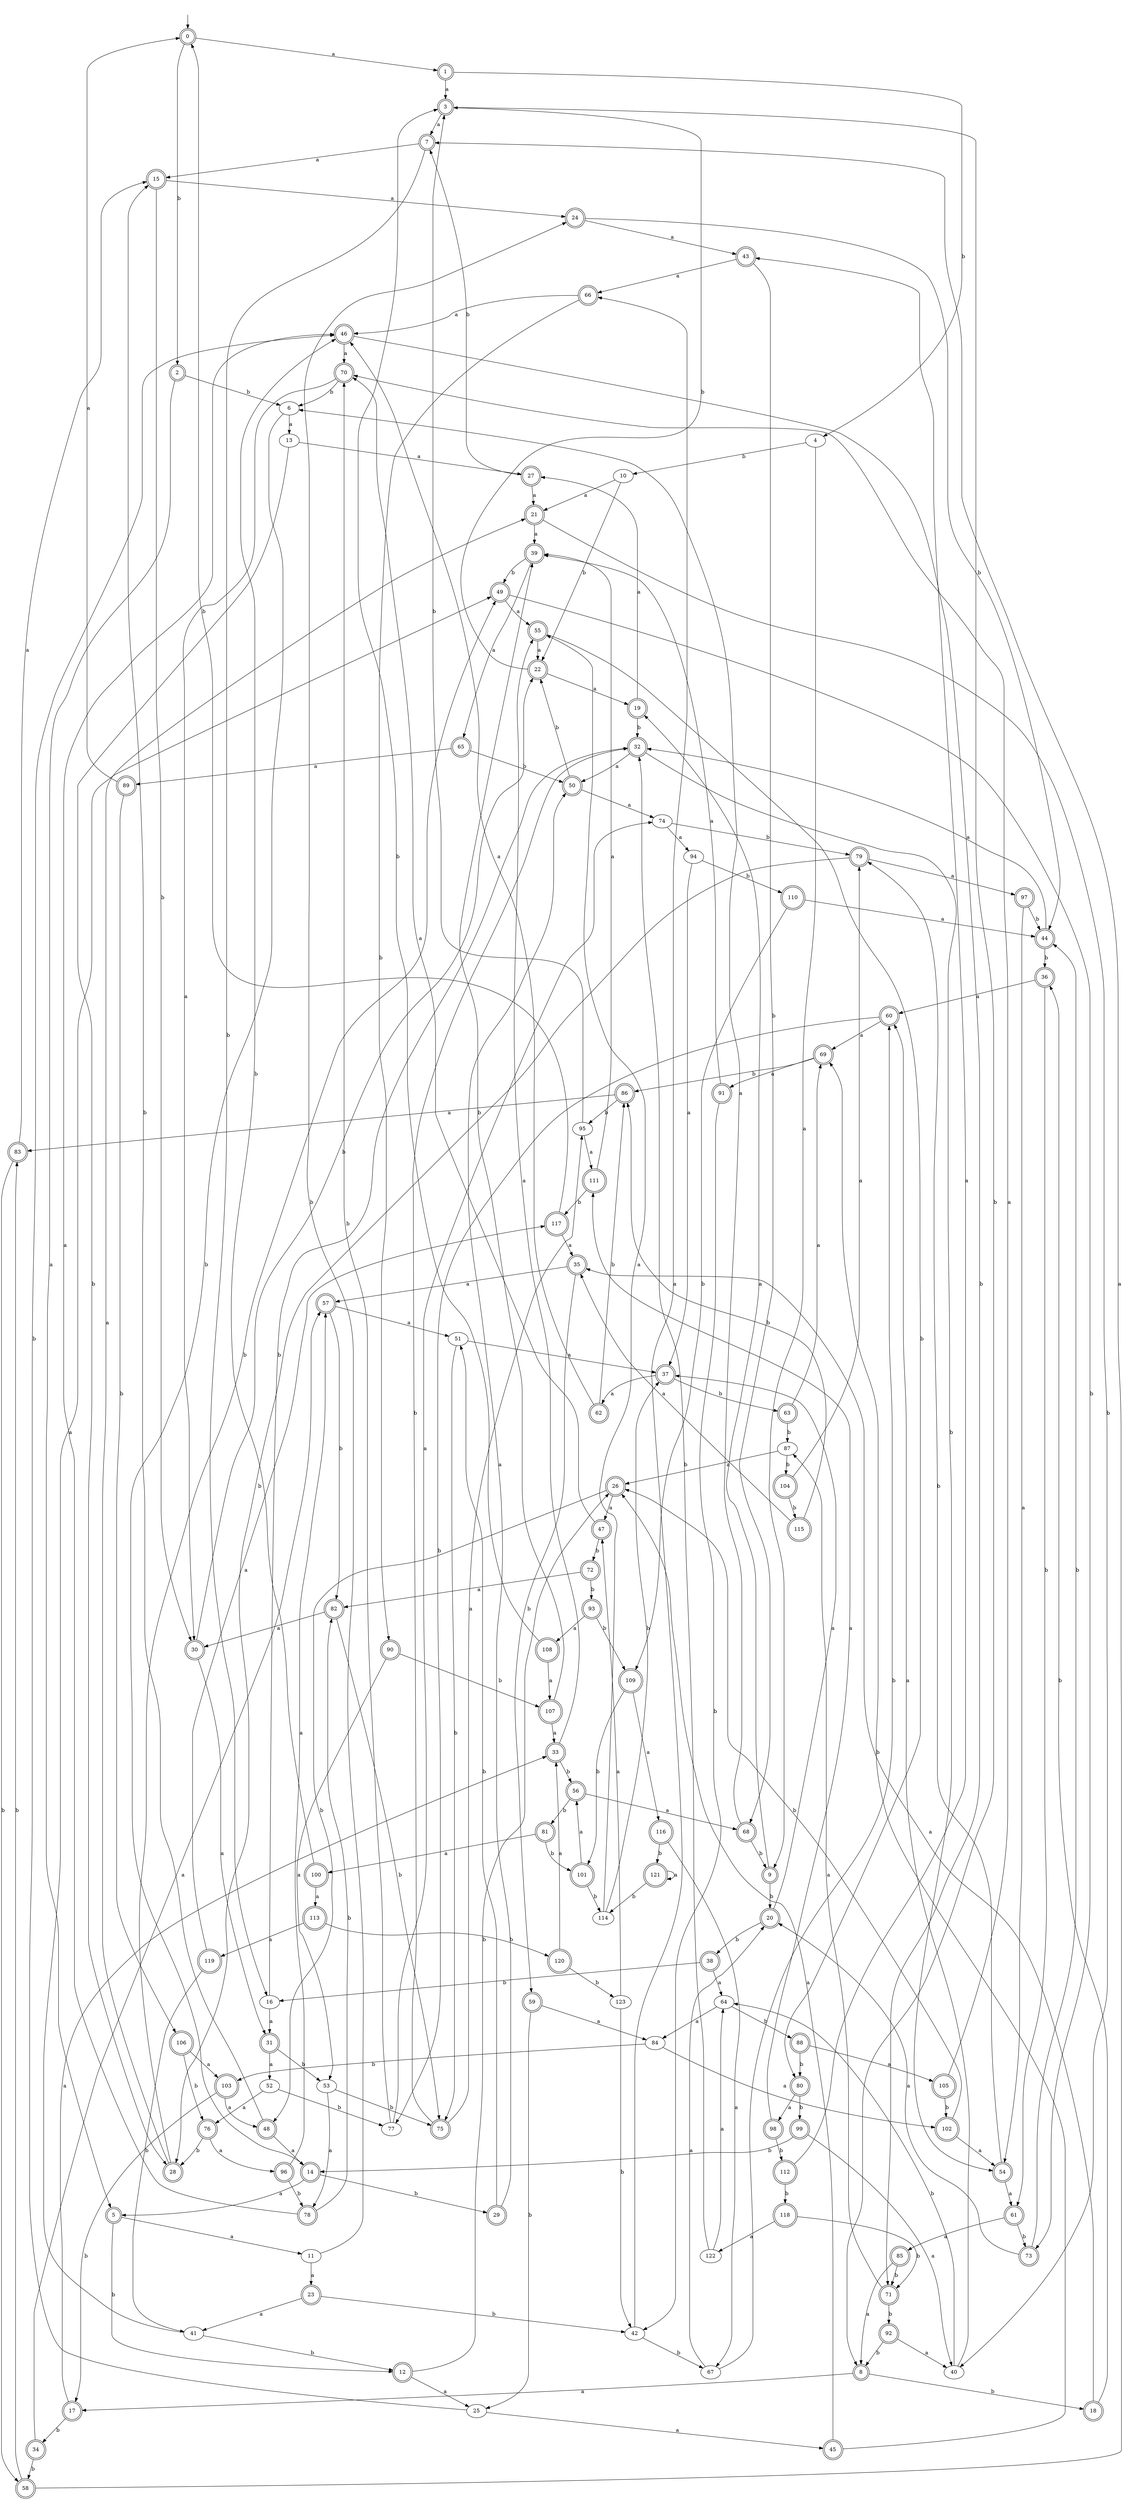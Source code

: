 digraph RandomDFA {
  __start0 [label="", shape=none];
  __start0 -> 0 [label=""];
  0 [shape=circle] [shape=doublecircle]
  0 -> 1 [label="a"]
  0 -> 2 [label="b"]
  1 [shape=doublecircle]
  1 -> 3 [label="a"]
  1 -> 4 [label="b"]
  2 [shape=doublecircle]
  2 -> 5 [label="a"]
  2 -> 6 [label="b"]
  3 [shape=doublecircle]
  3 -> 7 [label="a"]
  3 -> 8 [label="b"]
  4
  4 -> 9 [label="a"]
  4 -> 10 [label="b"]
  5 [shape=doublecircle]
  5 -> 11 [label="a"]
  5 -> 12 [label="b"]
  6
  6 -> 13 [label="a"]
  6 -> 14 [label="b"]
  7 [shape=doublecircle]
  7 -> 15 [label="a"]
  7 -> 16 [label="b"]
  8 [shape=doublecircle]
  8 -> 17 [label="a"]
  8 -> 18 [label="b"]
  9 [shape=doublecircle]
  9 -> 19 [label="a"]
  9 -> 20 [label="b"]
  10
  10 -> 21 [label="a"]
  10 -> 22 [label="b"]
  11
  11 -> 23 [label="a"]
  11 -> 24 [label="b"]
  12 [shape=doublecircle]
  12 -> 25 [label="a"]
  12 -> 26 [label="b"]
  13
  13 -> 27 [label="a"]
  13 -> 28 [label="b"]
  14 [shape=doublecircle]
  14 -> 5 [label="a"]
  14 -> 29 [label="b"]
  15 [shape=doublecircle]
  15 -> 24 [label="a"]
  15 -> 30 [label="b"]
  16
  16 -> 31 [label="a"]
  16 -> 32 [label="b"]
  17 [shape=doublecircle]
  17 -> 33 [label="a"]
  17 -> 34 [label="b"]
  18 [shape=doublecircle]
  18 -> 35 [label="a"]
  18 -> 36 [label="b"]
  19 [shape=doublecircle]
  19 -> 27 [label="a"]
  19 -> 32 [label="b"]
  20 [shape=doublecircle]
  20 -> 37 [label="a"]
  20 -> 38 [label="b"]
  21 [shape=doublecircle]
  21 -> 39 [label="a"]
  21 -> 40 [label="b"]
  22 [shape=doublecircle]
  22 -> 19 [label="a"]
  22 -> 3 [label="b"]
  23 [shape=doublecircle]
  23 -> 41 [label="a"]
  23 -> 42 [label="b"]
  24 [shape=doublecircle]
  24 -> 43 [label="a"]
  24 -> 44 [label="b"]
  25
  25 -> 45 [label="a"]
  25 -> 46 [label="b"]
  26 [shape=doublecircle]
  26 -> 47 [label="a"]
  26 -> 48 [label="b"]
  27 [shape=doublecircle]
  27 -> 21 [label="a"]
  27 -> 7 [label="b"]
  28 [shape=doublecircle]
  28 -> 21 [label="a"]
  28 -> 49 [label="b"]
  29 [shape=doublecircle]
  29 -> 50 [label="a"]
  29 -> 51 [label="b"]
  30 [shape=doublecircle]
  30 -> 31 [label="a"]
  30 -> 22 [label="b"]
  31 [shape=doublecircle]
  31 -> 52 [label="a"]
  31 -> 53 [label="b"]
  32 [shape=doublecircle]
  32 -> 50 [label="a"]
  32 -> 54 [label="b"]
  33 [shape=doublecircle]
  33 -> 55 [label="a"]
  33 -> 56 [label="b"]
  34 [shape=doublecircle]
  34 -> 57 [label="a"]
  34 -> 58 [label="b"]
  35 [shape=doublecircle]
  35 -> 57 [label="a"]
  35 -> 59 [label="b"]
  36 [shape=doublecircle]
  36 -> 60 [label="a"]
  36 -> 61 [label="b"]
  37 [shape=doublecircle]
  37 -> 62 [label="a"]
  37 -> 63 [label="b"]
  38 [shape=doublecircle]
  38 -> 64 [label="a"]
  38 -> 16 [label="b"]
  39 [shape=doublecircle]
  39 -> 65 [label="a"]
  39 -> 49 [label="b"]
  40
  40 -> 60 [label="a"]
  40 -> 64 [label="b"]
  41
  41 -> 49 [label="a"]
  41 -> 12 [label="b"]
  42
  42 -> 66 [label="a"]
  42 -> 67 [label="b"]
  43 [shape=doublecircle]
  43 -> 66 [label="a"]
  43 -> 68 [label="b"]
  44 [shape=doublecircle]
  44 -> 32 [label="a"]
  44 -> 36 [label="b"]
  45 [shape=doublecircle]
  45 -> 26 [label="a"]
  45 -> 69 [label="b"]
  46 [shape=doublecircle]
  46 -> 70 [label="a"]
  46 -> 71 [label="b"]
  47 [shape=doublecircle]
  47 -> 70 [label="a"]
  47 -> 72 [label="b"]
  48 [shape=doublecircle]
  48 -> 14 [label="a"]
  48 -> 15 [label="b"]
  49 [shape=doublecircle]
  49 -> 55 [label="a"]
  49 -> 73 [label="b"]
  50 [shape=doublecircle]
  50 -> 74 [label="a"]
  50 -> 22 [label="b"]
  51
  51 -> 37 [label="a"]
  51 -> 75 [label="b"]
  52
  52 -> 76 [label="a"]
  52 -> 77 [label="b"]
  53
  53 -> 78 [label="a"]
  53 -> 75 [label="b"]
  54 [shape=doublecircle]
  54 -> 61 [label="a"]
  54 -> 79 [label="b"]
  55 [shape=doublecircle]
  55 -> 22 [label="a"]
  55 -> 80 [label="b"]
  56 [shape=doublecircle]
  56 -> 68 [label="a"]
  56 -> 81 [label="b"]
  57 [shape=doublecircle]
  57 -> 51 [label="a"]
  57 -> 82 [label="b"]
  58 [shape=doublecircle]
  58 -> 7 [label="a"]
  58 -> 83 [label="b"]
  59 [shape=doublecircle]
  59 -> 84 [label="a"]
  59 -> 25 [label="b"]
  60 [shape=doublecircle]
  60 -> 69 [label="a"]
  60 -> 77 [label="b"]
  61 [shape=doublecircle]
  61 -> 85 [label="a"]
  61 -> 73 [label="b"]
  62 [shape=doublecircle]
  62 -> 46 [label="a"]
  62 -> 86 [label="b"]
  63 [shape=doublecircle]
  63 -> 69 [label="a"]
  63 -> 87 [label="b"]
  64
  64 -> 84 [label="a"]
  64 -> 88 [label="b"]
  65 [shape=doublecircle]
  65 -> 89 [label="a"]
  65 -> 50 [label="b"]
  66 [shape=doublecircle]
  66 -> 46 [label="a"]
  66 -> 90 [label="b"]
  67
  67 -> 20 [label="a"]
  67 -> 60 [label="b"]
  68 [shape=doublecircle]
  68 -> 6 [label="a"]
  68 -> 9 [label="b"]
  69 [shape=doublecircle]
  69 -> 91 [label="a"]
  69 -> 86 [label="b"]
  70 [shape=doublecircle]
  70 -> 30 [label="a"]
  70 -> 6 [label="b"]
  71 [shape=doublecircle]
  71 -> 87 [label="a"]
  71 -> 92 [label="b"]
  72 [shape=doublecircle]
  72 -> 82 [label="a"]
  72 -> 93 [label="b"]
  73 [shape=doublecircle]
  73 -> 20 [label="a"]
  73 -> 44 [label="b"]
  74
  74 -> 94 [label="a"]
  74 -> 79 [label="b"]
  75 [shape=doublecircle]
  75 -> 95 [label="a"]
  75 -> 32 [label="b"]
  76 [shape=doublecircle]
  76 -> 96 [label="a"]
  76 -> 28 [label="b"]
  77
  77 -> 74 [label="a"]
  77 -> 70 [label="b"]
  78 [shape=doublecircle]
  78 -> 46 [label="a"]
  78 -> 82 [label="b"]
  79 [shape=doublecircle]
  79 -> 97 [label="a"]
  79 -> 28 [label="b"]
  80 [shape=doublecircle]
  80 -> 98 [label="a"]
  80 -> 99 [label="b"]
  81 [shape=doublecircle]
  81 -> 100 [label="a"]
  81 -> 101 [label="b"]
  82 [shape=doublecircle]
  82 -> 30 [label="a"]
  82 -> 75 [label="b"]
  83 [shape=doublecircle]
  83 -> 15 [label="a"]
  83 -> 58 [label="b"]
  84
  84 -> 102 [label="a"]
  84 -> 103 [label="b"]
  85 [shape=doublecircle]
  85 -> 8 [label="a"]
  85 -> 71 [label="b"]
  86 [shape=doublecircle]
  86 -> 83 [label="a"]
  86 -> 95 [label="b"]
  87
  87 -> 26 [label="a"]
  87 -> 104 [label="b"]
  88 [shape=doublecircle]
  88 -> 105 [label="a"]
  88 -> 80 [label="b"]
  89 [shape=doublecircle]
  89 -> 0 [label="a"]
  89 -> 106 [label="b"]
  90 [shape=doublecircle]
  90 -> 53 [label="a"]
  90 -> 107 [label="b"]
  91 [shape=doublecircle]
  91 -> 39 [label="a"]
  91 -> 42 [label="b"]
  92 [shape=doublecircle]
  92 -> 40 [label="a"]
  92 -> 8 [label="b"]
  93 [shape=doublecircle]
  93 -> 108 [label="a"]
  93 -> 109 [label="b"]
  94
  94 -> 37 [label="a"]
  94 -> 110 [label="b"]
  95
  95 -> 111 [label="a"]
  95 -> 3 [label="b"]
  96 [shape=doublecircle]
  96 -> 57 [label="a"]
  96 -> 78 [label="b"]
  97 [shape=doublecircle]
  97 -> 54 [label="a"]
  97 -> 44 [label="b"]
  98 [shape=doublecircle]
  98 -> 111 [label="a"]
  98 -> 112 [label="b"]
  99 [shape=doublecircle]
  99 -> 40 [label="a"]
  99 -> 14 [label="b"]
  100 [shape=doublecircle]
  100 -> 113 [label="a"]
  100 -> 46 [label="b"]
  101 [shape=doublecircle]
  101 -> 56 [label="a"]
  101 -> 114 [label="b"]
  102 [shape=doublecircle]
  102 -> 54 [label="a"]
  102 -> 26 [label="b"]
  103 [shape=doublecircle]
  103 -> 48 [label="a"]
  103 -> 17 [label="b"]
  104 [shape=doublecircle]
  104 -> 79 [label="a"]
  104 -> 115 [label="b"]
  105 [shape=doublecircle]
  105 -> 70 [label="a"]
  105 -> 102 [label="b"]
  106 [shape=doublecircle]
  106 -> 103 [label="a"]
  106 -> 76 [label="b"]
  107 [shape=doublecircle]
  107 -> 33 [label="a"]
  107 -> 39 [label="b"]
  108 [shape=doublecircle]
  108 -> 107 [label="a"]
  108 -> 3 [label="b"]
  109 [shape=doublecircle]
  109 -> 116 [label="a"]
  109 -> 101 [label="b"]
  110 [shape=doublecircle]
  110 -> 44 [label="a"]
  110 -> 109 [label="b"]
  111 [shape=doublecircle]
  111 -> 39 [label="a"]
  111 -> 117 [label="b"]
  112 [shape=doublecircle]
  112 -> 43 [label="a"]
  112 -> 118 [label="b"]
  113 [shape=doublecircle]
  113 -> 119 [label="a"]
  113 -> 120 [label="b"]
  114
  114 -> 55 [label="a"]
  114 -> 37 [label="b"]
  115 [shape=doublecircle]
  115 -> 35 [label="a"]
  115 -> 86 [label="b"]
  116 [shape=doublecircle]
  116 -> 67 [label="a"]
  116 -> 121 [label="b"]
  117 [shape=doublecircle]
  117 -> 35 [label="a"]
  117 -> 0 [label="b"]
  118 [shape=doublecircle]
  118 -> 122 [label="a"]
  118 -> 71 [label="b"]
  119 [shape=doublecircle]
  119 -> 117 [label="a"]
  119 -> 41 [label="b"]
  120 [shape=doublecircle]
  120 -> 33 [label="a"]
  120 -> 123 [label="b"]
  121 [shape=doublecircle]
  121 -> 121 [label="a"]
  121 -> 114 [label="b"]
  122
  122 -> 64 [label="a"]
  122 -> 32 [label="b"]
  123
  123 -> 47 [label="a"]
  123 -> 42 [label="b"]
}
